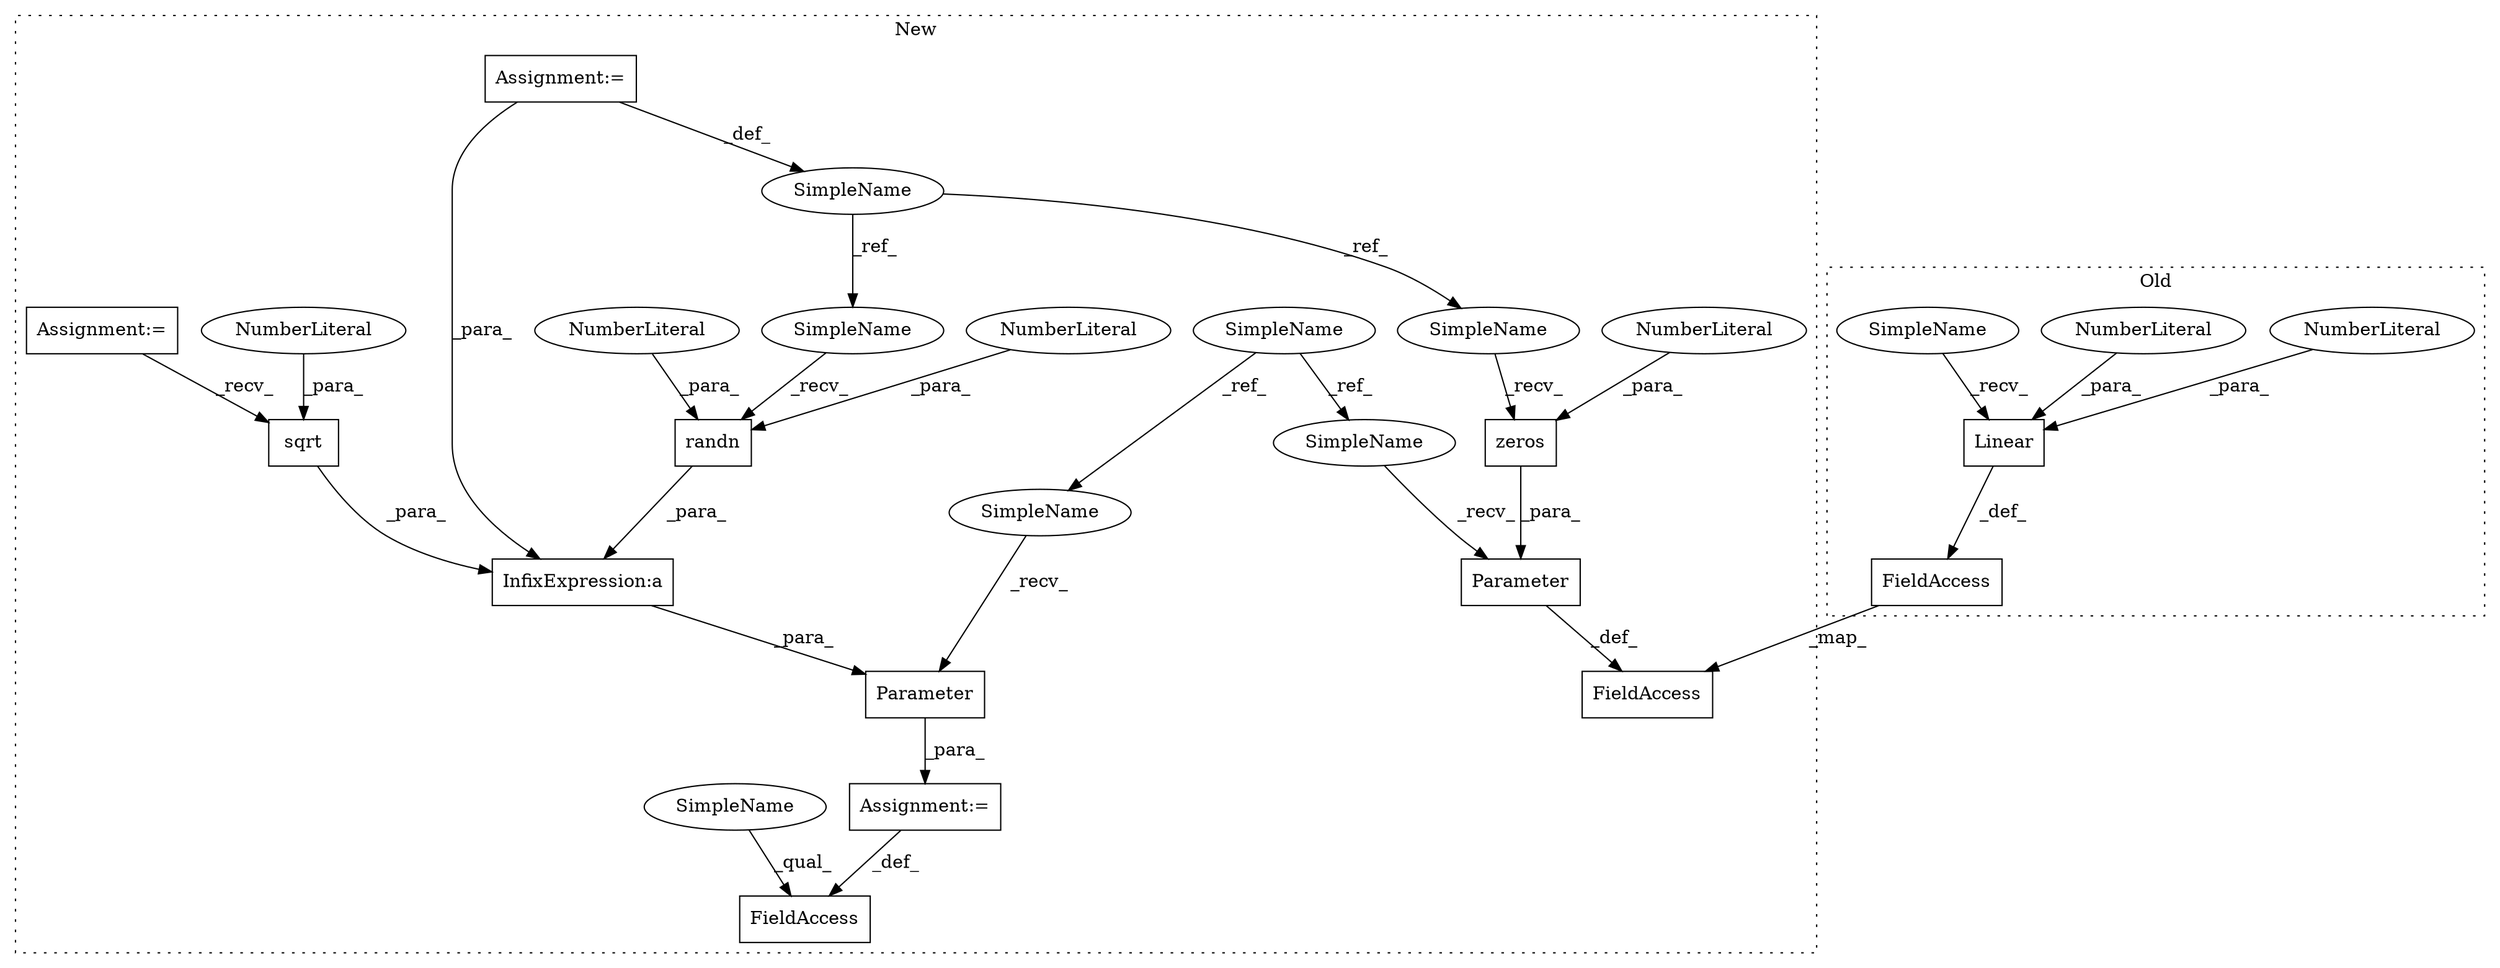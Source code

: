 digraph G {
subgraph cluster0 {
1 [label="Linear" a="32" s="4536,4549" l="7,1" shape="box"];
7 [label="NumberLiteral" a="34" s="4543" l="3" shape="ellipse"];
8 [label="NumberLiteral" a="34" s="4547" l="2" shape="ellipse"];
14 [label="FieldAccess" a="22" s="4524" l="8" shape="box"];
27 [label="SimpleName" a="42" s="4533" l="2" shape="ellipse"];
label = "Old";
style="dotted";
}
subgraph cluster1 {
2 [label="Parameter" a="32" s="3153,3199" l="10,1" shape="box"];
3 [label="FieldAccess" a="22" s="3137" l="12" shape="box"];
4 [label="Assignment:=" a="7" s="3149" l="1" shape="box"];
5 [label="randn" a="32" s="3169,3181" l="6,1" shape="box"];
6 [label="InfixExpression:a" a="27" s="3182" l="3" shape="box"];
9 [label="NumberLiteral" a="34" s="3175" l="3" shape="ellipse"];
10 [label="NumberLiteral" a="34" s="3179" l="2" shape="ellipse"];
11 [label="sqrt" a="32" s="3190,3198" l="5,1" shape="box"];
12 [label="NumberLiteral" a="34" s="3195" l="3" shape="ellipse"];
13 [label="FieldAccess" a="22" s="3206" l="9" shape="box"];
15 [label="Parameter" a="32" s="3219,3244" l="10,1" shape="box"];
16 [label="SimpleName" a="42" s="3084" l="2" shape="ellipse"];
17 [label="zeros" a="32" s="3235,3243" l="6,1" shape="box"];
18 [label="NumberLiteral" a="34" s="3241" l="2" shape="ellipse"];
19 [label="SimpleName" a="42" s="3096" l="5" shape="ellipse"];
20 [label="Assignment:=" a="7" s="3096" l="5" shape="box"];
21 [label="Assignment:=" a="7" s="3114" l="4" shape="box"];
22 [label="SimpleName" a="42" s="3216" l="2" shape="ellipse"];
23 [label="SimpleName" a="42" s="3150" l="2" shape="ellipse"];
24 [label="SimpleName" a="42" s="3137" l="4" shape="ellipse"];
25 [label="SimpleName" a="42" s="3229" l="5" shape="ellipse"];
26 [label="SimpleName" a="42" s="3163" l="5" shape="ellipse"];
label = "New";
style="dotted";
}
1 -> 14 [label="_def_"];
2 -> 4 [label="_para_"];
4 -> 3 [label="_def_"];
5 -> 6 [label="_para_"];
6 -> 2 [label="_para_"];
7 -> 1 [label="_para_"];
8 -> 1 [label="_para_"];
9 -> 5 [label="_para_"];
10 -> 5 [label="_para_"];
11 -> 6 [label="_para_"];
12 -> 11 [label="_para_"];
14 -> 13 [label="_map_"];
15 -> 13 [label="_def_"];
16 -> 23 [label="_ref_"];
16 -> 22 [label="_ref_"];
17 -> 15 [label="_para_"];
18 -> 17 [label="_para_"];
19 -> 26 [label="_ref_"];
19 -> 25 [label="_ref_"];
20 -> 19 [label="_def_"];
20 -> 6 [label="_para_"];
21 -> 11 [label="_recv_"];
22 -> 15 [label="_recv_"];
23 -> 2 [label="_recv_"];
24 -> 3 [label="_qual_"];
25 -> 17 [label="_recv_"];
26 -> 5 [label="_recv_"];
27 -> 1 [label="_recv_"];
}